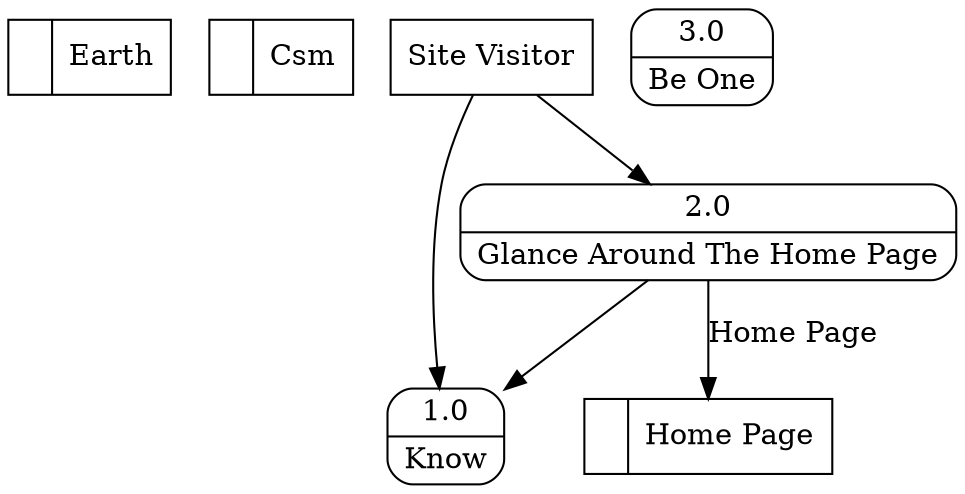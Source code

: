 digraph dfd2{ 
node[shape=record]
200 [label="<f0>  |<f1> Earth " ];
201 [label="<f0>  |<f1> Csm " ];
202 [label="<f0>  |<f1> Home Page " ];
203 [label="Site Visitor" shape=box];
204 [label="{<f0> 1.0|<f1> Know }" shape=Mrecord];
205 [label="{<f0> 2.0|<f1> Glance Around The Home Page }" shape=Mrecord];
206 [label="{<f0> 3.0|<f1> Be One }" shape=Mrecord];
203 -> 204
203 -> 205
205 -> 204
205 -> 202 [label="Home Page"]
}
